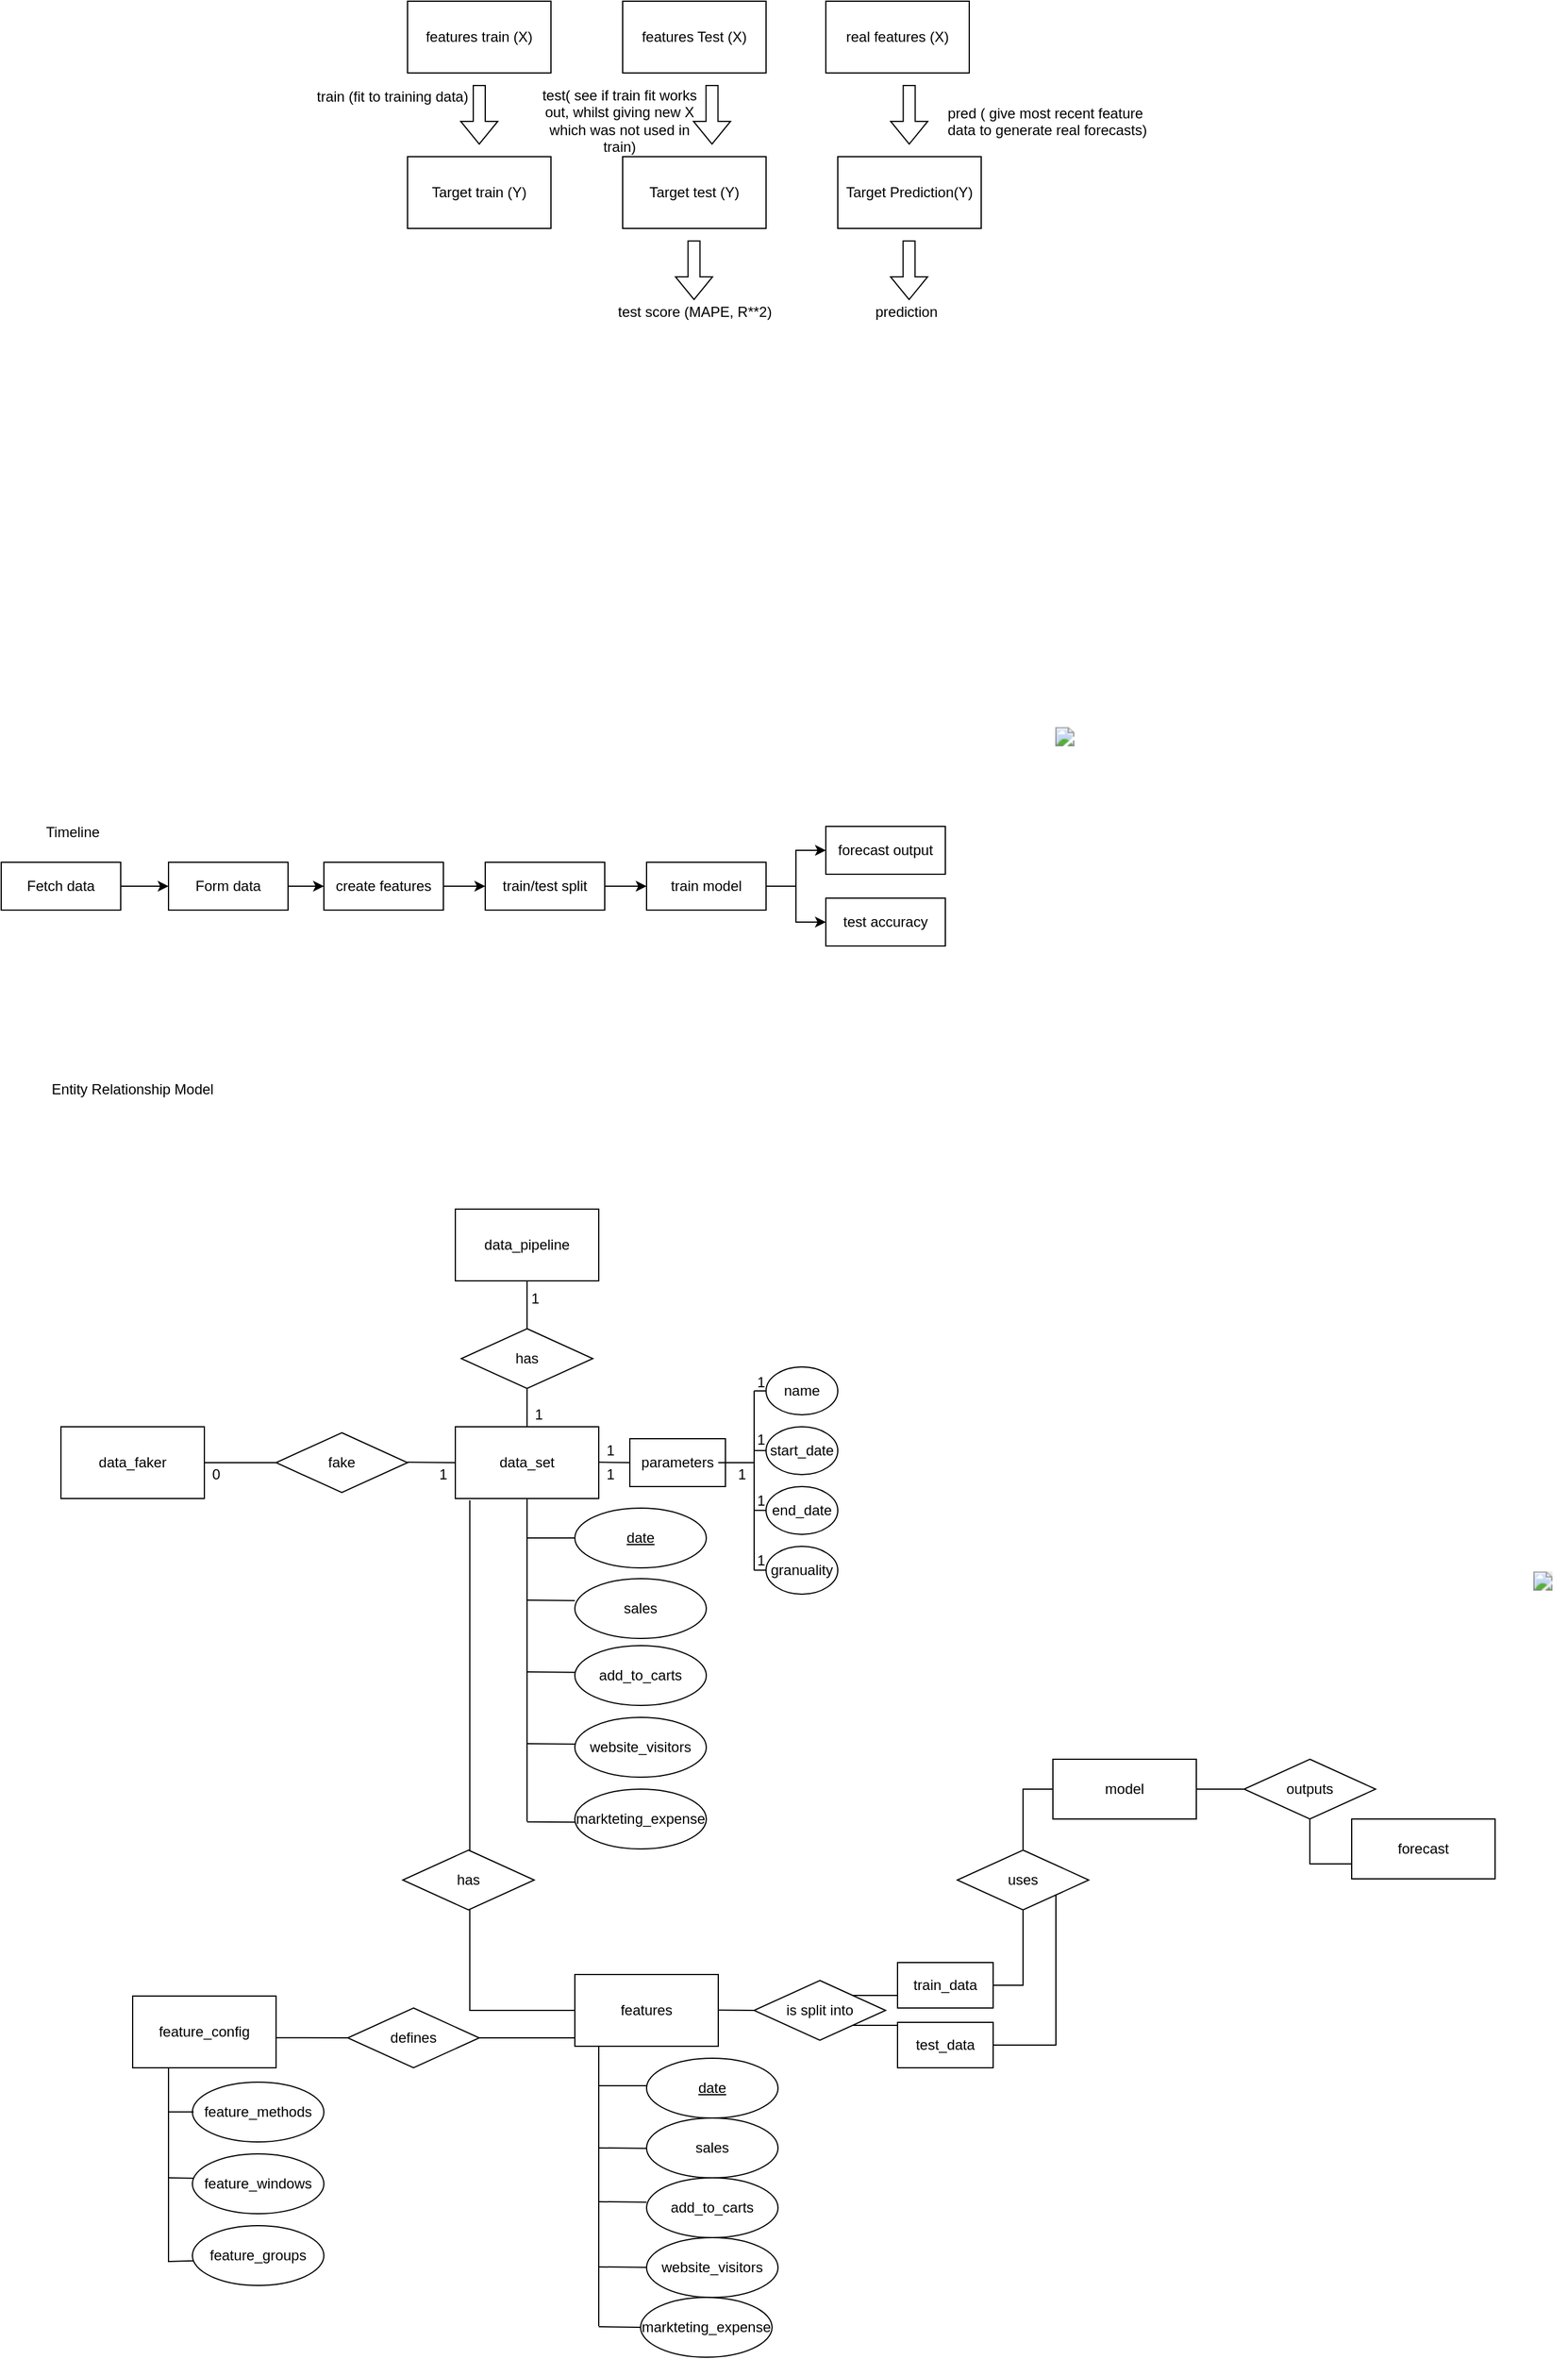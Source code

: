 <mxfile version="28.0.4">
  <diagram name="Page-1" id="VdG0ydc967w3bB8NOWR4">
    <mxGraphModel dx="983" dy="1612" grid="1" gridSize="10" guides="1" tooltips="1" connect="1" arrows="1" fold="1" page="1" pageScale="1" pageWidth="850" pageHeight="1100" math="0" shadow="0">
      <root>
        <mxCell id="0" />
        <mxCell id="1" parent="0" />
        <mxCell id="EncBWNqlH_w9nEIL0629-1" value="Entity Relationship Model" style="text;html=1;align=center;verticalAlign=middle;whiteSpace=wrap;rounded=0;" parent="1" vertex="1">
          <mxGeometry x="50" y="20" width="160" height="20" as="geometry" />
        </mxCell>
        <mxCell id="EncBWNqlH_w9nEIL0629-2" value="data_faker" style="rounded=0;whiteSpace=wrap;html=1;" parent="1" vertex="1">
          <mxGeometry x="70" y="312" width="120" height="60" as="geometry" />
        </mxCell>
        <mxCell id="EncBWNqlH_w9nEIL0629-3" value="fake" style="rhombus;whiteSpace=wrap;html=1;" parent="1" vertex="1">
          <mxGeometry x="250" y="317" width="110" height="50" as="geometry" />
        </mxCell>
        <mxCell id="EncBWNqlH_w9nEIL0629-5" value="data_set" style="rounded=0;whiteSpace=wrap;html=1;" parent="1" vertex="1">
          <mxGeometry x="400" y="312" width="120" height="60" as="geometry" />
        </mxCell>
        <mxCell id="EncBWNqlH_w9nEIL0629-6" value="name" style="ellipse;whiteSpace=wrap;html=1;" parent="1" vertex="1">
          <mxGeometry x="660" y="262" width="60" height="40" as="geometry" />
        </mxCell>
        <mxCell id="EncBWNqlH_w9nEIL0629-7" value="start_date" style="ellipse;whiteSpace=wrap;html=1;" parent="1" vertex="1">
          <mxGeometry x="660" y="312" width="60" height="40" as="geometry" />
        </mxCell>
        <mxCell id="EncBWNqlH_w9nEIL0629-8" value="end_date" style="ellipse;whiteSpace=wrap;html=1;" parent="1" vertex="1">
          <mxGeometry x="660" y="362" width="60" height="40" as="geometry" />
        </mxCell>
        <mxCell id="EncBWNqlH_w9nEIL0629-10" value="granuality" style="ellipse;whiteSpace=wrap;html=1;" parent="1" vertex="1">
          <mxGeometry x="660" y="412" width="60" height="40" as="geometry" />
        </mxCell>
        <mxCell id="EncBWNqlH_w9nEIL0629-12" value="&lt;u&gt;date&lt;/u&gt;" style="ellipse;whiteSpace=wrap;html=1;" parent="1" vertex="1">
          <mxGeometry x="500" y="380" width="110" height="50" as="geometry" />
        </mxCell>
        <mxCell id="EncBWNqlH_w9nEIL0629-13" value="sales" style="ellipse;whiteSpace=wrap;html=1;" parent="1" vertex="1">
          <mxGeometry x="500" y="439" width="110" height="50" as="geometry" />
        </mxCell>
        <mxCell id="EncBWNqlH_w9nEIL0629-14" value="add_to_carts" style="ellipse;whiteSpace=wrap;html=1;" parent="1" vertex="1">
          <mxGeometry x="500" y="495" width="110" height="50" as="geometry" />
        </mxCell>
        <mxCell id="EncBWNqlH_w9nEIL0629-15" value="website_visitors" style="ellipse;whiteSpace=wrap;html=1;" parent="1" vertex="1">
          <mxGeometry x="500" y="555" width="110" height="50" as="geometry" />
        </mxCell>
        <mxCell id="EncBWNqlH_w9nEIL0629-16" value="markteting_expense" style="ellipse;whiteSpace=wrap;html=1;" parent="1" vertex="1">
          <mxGeometry x="500" y="615" width="110" height="50" as="geometry" />
        </mxCell>
        <mxCell id="EncBWNqlH_w9nEIL0629-17" value="" style="endArrow=none;html=1;rounded=0;entryX=0;entryY=0.5;entryDx=0;entryDy=0;" parent="1" target="EncBWNqlH_w9nEIL0629-3" edge="1">
          <mxGeometry width="50" height="50" relative="1" as="geometry">
            <mxPoint x="190" y="342" as="sourcePoint" />
            <mxPoint x="240" y="292" as="targetPoint" />
          </mxGeometry>
        </mxCell>
        <mxCell id="EncBWNqlH_w9nEIL0629-19" value="" style="endArrow=none;html=1;rounded=0;" parent="1" edge="1">
          <mxGeometry width="50" height="50" relative="1" as="geometry">
            <mxPoint x="360" y="341.66" as="sourcePoint" />
            <mxPoint x="400" y="342" as="targetPoint" />
          </mxGeometry>
        </mxCell>
        <mxCell id="EncBWNqlH_w9nEIL0629-20" value="" style="endArrow=none;html=1;rounded=0;" parent="1" edge="1">
          <mxGeometry width="50" height="50" relative="1" as="geometry">
            <mxPoint x="520" y="341.66" as="sourcePoint" />
            <mxPoint x="550" y="342" as="targetPoint" />
          </mxGeometry>
        </mxCell>
        <mxCell id="EncBWNqlH_w9nEIL0629-21" value="0" style="text;html=1;align=center;verticalAlign=middle;whiteSpace=wrap;rounded=0;" parent="1" vertex="1">
          <mxGeometry x="170" y="337" width="60" height="30" as="geometry" />
        </mxCell>
        <mxCell id="EncBWNqlH_w9nEIL0629-22" value="1" style="text;html=1;align=center;verticalAlign=middle;whiteSpace=wrap;rounded=0;" parent="1" vertex="1">
          <mxGeometry x="360" y="337" width="60" height="30" as="geometry" />
        </mxCell>
        <mxCell id="EncBWNqlH_w9nEIL0629-23" value="" style="endArrow=none;html=1;rounded=0;entryX=0.5;entryY=1;entryDx=0;entryDy=0;" parent="1" target="EncBWNqlH_w9nEIL0629-5" edge="1">
          <mxGeometry width="50" height="50" relative="1" as="geometry">
            <mxPoint x="460" y="642" as="sourcePoint" />
            <mxPoint x="510" y="352" as="targetPoint" />
          </mxGeometry>
        </mxCell>
        <mxCell id="EncBWNqlH_w9nEIL0629-28" value="parameters" style="rounded=0;whiteSpace=wrap;html=1;" parent="1" vertex="1">
          <mxGeometry x="546" y="322" width="80" height="40" as="geometry" />
        </mxCell>
        <mxCell id="EncBWNqlH_w9nEIL0629-32" value="" style="endArrow=none;html=1;rounded=0;entryX=0;entryY=0.5;entryDx=0;entryDy=0;" parent="1" target="EncBWNqlH_w9nEIL0629-12" edge="1">
          <mxGeometry width="50" height="50" relative="1" as="geometry">
            <mxPoint x="460" y="405" as="sourcePoint" />
            <mxPoint x="520" y="476.66" as="targetPoint" />
          </mxGeometry>
        </mxCell>
        <mxCell id="EncBWNqlH_w9nEIL0629-33" value="" style="endArrow=none;html=1;rounded=0;entryX=0;entryY=0.5;entryDx=0;entryDy=0;" parent="1" edge="1">
          <mxGeometry width="50" height="50" relative="1" as="geometry">
            <mxPoint x="460" y="457" as="sourcePoint" />
            <mxPoint x="500" y="457.34" as="targetPoint" />
          </mxGeometry>
        </mxCell>
        <mxCell id="EncBWNqlH_w9nEIL0629-34" value="" style="endArrow=none;html=1;rounded=0;entryX=0;entryY=0.5;entryDx=0;entryDy=0;" parent="1" edge="1">
          <mxGeometry width="50" height="50" relative="1" as="geometry">
            <mxPoint x="460" y="517" as="sourcePoint" />
            <mxPoint x="500" y="517.34" as="targetPoint" />
          </mxGeometry>
        </mxCell>
        <mxCell id="EncBWNqlH_w9nEIL0629-35" value="" style="endArrow=none;html=1;rounded=0;entryX=0;entryY=0.5;entryDx=0;entryDy=0;" parent="1" edge="1">
          <mxGeometry width="50" height="50" relative="1" as="geometry">
            <mxPoint x="460" y="577" as="sourcePoint" />
            <mxPoint x="500" y="577.34" as="targetPoint" />
          </mxGeometry>
        </mxCell>
        <mxCell id="EncBWNqlH_w9nEIL0629-36" value="" style="endArrow=none;html=1;rounded=0;entryX=0;entryY=0.5;entryDx=0;entryDy=0;" parent="1" edge="1">
          <mxGeometry width="50" height="50" relative="1" as="geometry">
            <mxPoint x="460" y="642.34" as="sourcePoint" />
            <mxPoint x="500" y="642.68" as="targetPoint" />
          </mxGeometry>
        </mxCell>
        <mxCell id="EncBWNqlH_w9nEIL0629-37" value="" style="endArrow=none;html=1;rounded=0;" parent="1" edge="1">
          <mxGeometry width="50" height="50" relative="1" as="geometry">
            <mxPoint x="650" y="432" as="sourcePoint" />
            <mxPoint x="650" y="282" as="targetPoint" />
          </mxGeometry>
        </mxCell>
        <mxCell id="EncBWNqlH_w9nEIL0629-38" value="" style="endArrow=none;html=1;rounded=0;" parent="1" edge="1">
          <mxGeometry width="50" height="50" relative="1" as="geometry">
            <mxPoint x="620" y="342" as="sourcePoint" />
            <mxPoint x="650" y="342" as="targetPoint" />
          </mxGeometry>
        </mxCell>
        <mxCell id="EncBWNqlH_w9nEIL0629-39" value="" style="endArrow=none;html=1;rounded=0;entryX=0;entryY=0.5;entryDx=0;entryDy=0;" parent="1" target="EncBWNqlH_w9nEIL0629-6" edge="1">
          <mxGeometry width="50" height="50" relative="1" as="geometry">
            <mxPoint x="650" y="282" as="sourcePoint" />
            <mxPoint x="680" y="282" as="targetPoint" />
          </mxGeometry>
        </mxCell>
        <mxCell id="EncBWNqlH_w9nEIL0629-40" value="" style="endArrow=none;html=1;rounded=0;entryX=0;entryY=0.5;entryDx=0;entryDy=0;" parent="1" edge="1">
          <mxGeometry width="50" height="50" relative="1" as="geometry">
            <mxPoint x="650" y="331.89" as="sourcePoint" />
            <mxPoint x="660" y="331.89" as="targetPoint" />
            <Array as="points">
              <mxPoint x="650" y="331.89" />
            </Array>
          </mxGeometry>
        </mxCell>
        <mxCell id="EncBWNqlH_w9nEIL0629-41" value="" style="endArrow=none;html=1;rounded=0;entryX=0;entryY=0.5;entryDx=0;entryDy=0;" parent="1" edge="1">
          <mxGeometry width="50" height="50" relative="1" as="geometry">
            <mxPoint x="650" y="381.89" as="sourcePoint" />
            <mxPoint x="660" y="381.89" as="targetPoint" />
          </mxGeometry>
        </mxCell>
        <mxCell id="EncBWNqlH_w9nEIL0629-42" value="" style="endArrow=none;html=1;rounded=0;entryX=0;entryY=0.5;entryDx=0;entryDy=0;" parent="1" edge="1">
          <mxGeometry width="50" height="50" relative="1" as="geometry">
            <mxPoint x="650" y="431.89" as="sourcePoint" />
            <mxPoint x="660" y="431.89" as="targetPoint" />
          </mxGeometry>
        </mxCell>
        <mxCell id="EncBWNqlH_w9nEIL0629-45" value="1" style="text;html=1;align=center;verticalAlign=middle;whiteSpace=wrap;rounded=0;" parent="1" vertex="1">
          <mxGeometry x="500" y="337" width="60" height="30" as="geometry" />
        </mxCell>
        <mxCell id="EncBWNqlH_w9nEIL0629-46" value="1" style="text;html=1;align=center;verticalAlign=middle;whiteSpace=wrap;rounded=0;" parent="1" vertex="1">
          <mxGeometry x="500" y="317" width="60" height="30" as="geometry" />
        </mxCell>
        <mxCell id="EncBWNqlH_w9nEIL0629-47" value="1" style="text;html=1;align=center;verticalAlign=middle;whiteSpace=wrap;rounded=0;" parent="1" vertex="1">
          <mxGeometry x="610" y="337" width="60" height="30" as="geometry" />
        </mxCell>
        <mxCell id="EncBWNqlH_w9nEIL0629-48" value="1" style="text;html=1;align=center;verticalAlign=middle;whiteSpace=wrap;rounded=0;" parent="1" vertex="1">
          <mxGeometry x="626" y="260" width="60" height="30" as="geometry" />
        </mxCell>
        <mxCell id="EncBWNqlH_w9nEIL0629-49" value="1" style="text;html=1;align=center;verticalAlign=middle;whiteSpace=wrap;rounded=0;" parent="1" vertex="1">
          <mxGeometry x="626" y="308" width="60" height="30" as="geometry" />
        </mxCell>
        <mxCell id="EncBWNqlH_w9nEIL0629-50" value="1" style="text;html=1;align=center;verticalAlign=middle;whiteSpace=wrap;rounded=0;" parent="1" vertex="1">
          <mxGeometry x="626" y="359" width="60" height="30" as="geometry" />
        </mxCell>
        <mxCell id="EncBWNqlH_w9nEIL0629-51" value="1" style="text;html=1;align=center;verticalAlign=middle;whiteSpace=wrap;rounded=0;" parent="1" vertex="1">
          <mxGeometry x="626" y="409" width="60" height="30" as="geometry" />
        </mxCell>
        <mxCell id="EncBWNqlH_w9nEIL0629-62" value="Timeline" style="text;html=1;align=center;verticalAlign=middle;whiteSpace=wrap;rounded=0;" parent="1" vertex="1">
          <mxGeometry x="50" y="-200" width="60" height="30" as="geometry" />
        </mxCell>
        <mxCell id="9ufzv4OOkGtOdLYYlgAh-11" style="edgeStyle=orthogonalEdgeStyle;rounded=0;orthogonalLoop=1;jettySize=auto;html=1;exitX=1;exitY=0.5;exitDx=0;exitDy=0;entryX=0;entryY=0.5;entryDx=0;entryDy=0;" edge="1" parent="1" source="9ufzv4OOkGtOdLYYlgAh-1" target="9ufzv4OOkGtOdLYYlgAh-2">
          <mxGeometry relative="1" as="geometry" />
        </mxCell>
        <mxCell id="9ufzv4OOkGtOdLYYlgAh-1" value="Fetch data" style="rounded=0;whiteSpace=wrap;html=1;" vertex="1" parent="1">
          <mxGeometry x="20" y="-160" width="100" height="40" as="geometry" />
        </mxCell>
        <mxCell id="9ufzv4OOkGtOdLYYlgAh-12" style="edgeStyle=orthogonalEdgeStyle;rounded=0;orthogonalLoop=1;jettySize=auto;html=1;exitX=1;exitY=0.5;exitDx=0;exitDy=0;entryX=0;entryY=0.5;entryDx=0;entryDy=0;" edge="1" parent="1" source="9ufzv4OOkGtOdLYYlgAh-2" target="9ufzv4OOkGtOdLYYlgAh-4">
          <mxGeometry relative="1" as="geometry" />
        </mxCell>
        <mxCell id="9ufzv4OOkGtOdLYYlgAh-2" value="Form data" style="rounded=0;whiteSpace=wrap;html=1;" vertex="1" parent="1">
          <mxGeometry x="160" y="-160" width="100" height="40" as="geometry" />
        </mxCell>
        <mxCell id="9ufzv4OOkGtOdLYYlgAh-14" style="edgeStyle=orthogonalEdgeStyle;rounded=0;orthogonalLoop=1;jettySize=auto;html=1;exitX=1;exitY=0.5;exitDx=0;exitDy=0;entryX=0;entryY=0.5;entryDx=0;entryDy=0;" edge="1" parent="1" source="9ufzv4OOkGtOdLYYlgAh-3" target="9ufzv4OOkGtOdLYYlgAh-5">
          <mxGeometry relative="1" as="geometry" />
        </mxCell>
        <mxCell id="9ufzv4OOkGtOdLYYlgAh-3" value="train/test split" style="rounded=0;whiteSpace=wrap;html=1;" vertex="1" parent="1">
          <mxGeometry x="425" y="-160" width="100" height="40" as="geometry" />
        </mxCell>
        <mxCell id="9ufzv4OOkGtOdLYYlgAh-13" style="edgeStyle=orthogonalEdgeStyle;rounded=0;orthogonalLoop=1;jettySize=auto;html=1;exitX=1;exitY=0.5;exitDx=0;exitDy=0;entryX=0;entryY=0.5;entryDx=0;entryDy=0;" edge="1" parent="1" source="9ufzv4OOkGtOdLYYlgAh-4" target="9ufzv4OOkGtOdLYYlgAh-3">
          <mxGeometry relative="1" as="geometry" />
        </mxCell>
        <mxCell id="9ufzv4OOkGtOdLYYlgAh-4" value="create features" style="rounded=0;whiteSpace=wrap;html=1;" vertex="1" parent="1">
          <mxGeometry x="290" y="-160" width="100" height="40" as="geometry" />
        </mxCell>
        <mxCell id="9ufzv4OOkGtOdLYYlgAh-15" style="edgeStyle=orthogonalEdgeStyle;rounded=0;orthogonalLoop=1;jettySize=auto;html=1;exitX=1;exitY=0.5;exitDx=0;exitDy=0;entryX=0;entryY=0.5;entryDx=0;entryDy=0;" edge="1" parent="1" source="9ufzv4OOkGtOdLYYlgAh-5" target="9ufzv4OOkGtOdLYYlgAh-7">
          <mxGeometry relative="1" as="geometry">
            <Array as="points">
              <mxPoint x="685" y="-140" />
              <mxPoint x="685" y="-170" />
            </Array>
          </mxGeometry>
        </mxCell>
        <mxCell id="9ufzv4OOkGtOdLYYlgAh-16" style="edgeStyle=orthogonalEdgeStyle;rounded=0;orthogonalLoop=1;jettySize=auto;html=1;exitX=1;exitY=0.5;exitDx=0;exitDy=0;" edge="1" parent="1" source="9ufzv4OOkGtOdLYYlgAh-5" target="9ufzv4OOkGtOdLYYlgAh-8">
          <mxGeometry relative="1" as="geometry" />
        </mxCell>
        <mxCell id="9ufzv4OOkGtOdLYYlgAh-5" value="train model" style="rounded=0;whiteSpace=wrap;html=1;" vertex="1" parent="1">
          <mxGeometry x="560" y="-160" width="100" height="40" as="geometry" />
        </mxCell>
        <mxCell id="9ufzv4OOkGtOdLYYlgAh-7" value="forecast output" style="rounded=0;whiteSpace=wrap;html=1;" vertex="1" parent="1">
          <mxGeometry x="710" y="-190" width="100" height="40" as="geometry" />
        </mxCell>
        <mxCell id="9ufzv4OOkGtOdLYYlgAh-8" value="test accuracy" style="rounded=0;whiteSpace=wrap;html=1;" vertex="1" parent="1">
          <mxGeometry x="710" y="-130" width="100" height="40" as="geometry" />
        </mxCell>
        <mxCell id="9ufzv4OOkGtOdLYYlgAh-9" value="data_pipeline" style="rounded=0;whiteSpace=wrap;html=1;" vertex="1" parent="1">
          <mxGeometry x="400" y="130" width="120" height="60" as="geometry" />
        </mxCell>
        <mxCell id="9ufzv4OOkGtOdLYYlgAh-25" value="" style="endArrow=none;html=1;rounded=0;exitX=0.5;exitY=0;exitDx=0;exitDy=0;" edge="1" parent="1" source="EncBWNqlH_w9nEIL0629-5">
          <mxGeometry width="50" height="50" relative="1" as="geometry">
            <mxPoint x="910" y="300" as="sourcePoint" />
            <mxPoint x="460" y="190" as="targetPoint" />
          </mxGeometry>
        </mxCell>
        <mxCell id="9ufzv4OOkGtOdLYYlgAh-27" value="feature_config" style="rounded=0;whiteSpace=wrap;html=1;" vertex="1" parent="1">
          <mxGeometry x="130" y="788" width="120" height="60" as="geometry" />
        </mxCell>
        <mxCell id="9ufzv4OOkGtOdLYYlgAh-42" style="edgeStyle=orthogonalEdgeStyle;rounded=0;orthogonalLoop=1;jettySize=auto;html=1;exitX=0;exitY=0.5;exitDx=0;exitDy=0;endArrow=none;endFill=0;entryX=0.101;entryY=1.025;entryDx=0;entryDy=0;entryPerimeter=0;" edge="1" parent="1" source="9ufzv4OOkGtOdLYYlgAh-36" target="EncBWNqlH_w9nEIL0629-5">
          <mxGeometry relative="1" as="geometry">
            <mxPoint x="460" y="800.2" as="targetPoint" />
            <mxPoint x="380" y="825" as="sourcePoint" />
          </mxGeometry>
        </mxCell>
        <mxCell id="9ufzv4OOkGtOdLYYlgAh-36" value="features" style="rounded=0;whiteSpace=wrap;html=1;" vertex="1" parent="1">
          <mxGeometry x="500" y="770" width="120" height="60" as="geometry" />
        </mxCell>
        <mxCell id="9ufzv4OOkGtOdLYYlgAh-37" value="train_data" style="rounded=0;whiteSpace=wrap;html=1;" vertex="1" parent="1">
          <mxGeometry x="770" y="760" width="80" height="38" as="geometry" />
        </mxCell>
        <mxCell id="9ufzv4OOkGtOdLYYlgAh-38" value="test_data" style="rounded=0;whiteSpace=wrap;html=1;" vertex="1" parent="1">
          <mxGeometry x="770" y="810" width="80" height="38" as="geometry" />
        </mxCell>
        <mxCell id="9ufzv4OOkGtOdLYYlgAh-81" style="edgeStyle=orthogonalEdgeStyle;rounded=0;orthogonalLoop=1;jettySize=auto;html=1;exitX=0;exitY=0.5;exitDx=0;exitDy=0;entryX=0.5;entryY=0;entryDx=0;entryDy=0;endArrow=none;endFill=0;" edge="1" parent="1" source="9ufzv4OOkGtOdLYYlgAh-39" target="9ufzv4OOkGtOdLYYlgAh-79">
          <mxGeometry relative="1" as="geometry" />
        </mxCell>
        <mxCell id="9ufzv4OOkGtOdLYYlgAh-84" style="edgeStyle=orthogonalEdgeStyle;rounded=0;orthogonalLoop=1;jettySize=auto;html=1;exitX=1;exitY=0.5;exitDx=0;exitDy=0;entryX=0;entryY=0.5;entryDx=0;entryDy=0;endArrow=none;endFill=0;" edge="1" parent="1" source="9ufzv4OOkGtOdLYYlgAh-39" target="9ufzv4OOkGtOdLYYlgAh-78">
          <mxGeometry relative="1" as="geometry" />
        </mxCell>
        <mxCell id="9ufzv4OOkGtOdLYYlgAh-39" value="model" style="rounded=0;whiteSpace=wrap;html=1;" vertex="1" parent="1">
          <mxGeometry x="900" y="590" width="120" height="50" as="geometry" />
        </mxCell>
        <mxCell id="9ufzv4OOkGtOdLYYlgAh-46" value="has" style="rhombus;whiteSpace=wrap;html=1;" vertex="1" parent="1">
          <mxGeometry x="405" y="230" width="110" height="50" as="geometry" />
        </mxCell>
        <mxCell id="9ufzv4OOkGtOdLYYlgAh-47" value="1" style="text;html=1;align=center;verticalAlign=middle;whiteSpace=wrap;rounded=0;" vertex="1" parent="1">
          <mxGeometry x="437" y="190" width="60" height="30" as="geometry" />
        </mxCell>
        <mxCell id="9ufzv4OOkGtOdLYYlgAh-48" value="1" style="text;html=1;align=center;verticalAlign=middle;whiteSpace=wrap;rounded=0;" vertex="1" parent="1">
          <mxGeometry x="440" y="287" width="60" height="30" as="geometry" />
        </mxCell>
        <mxCell id="9ufzv4OOkGtOdLYYlgAh-86" style="edgeStyle=orthogonalEdgeStyle;rounded=0;orthogonalLoop=1;jettySize=auto;html=1;exitX=1;exitY=0;exitDx=0;exitDy=0;entryX=0;entryY=0.75;entryDx=0;entryDy=0;endArrow=none;endFill=0;" edge="1" parent="1" source="9ufzv4OOkGtOdLYYlgAh-49" target="9ufzv4OOkGtOdLYYlgAh-37">
          <mxGeometry relative="1" as="geometry" />
        </mxCell>
        <mxCell id="9ufzv4OOkGtOdLYYlgAh-88" style="edgeStyle=orthogonalEdgeStyle;rounded=0;orthogonalLoop=1;jettySize=auto;html=1;exitX=1;exitY=1;exitDx=0;exitDy=0;entryX=0;entryY=0.25;entryDx=0;entryDy=0;endArrow=none;endFill=0;" edge="1" parent="1" source="9ufzv4OOkGtOdLYYlgAh-49" target="9ufzv4OOkGtOdLYYlgAh-38">
          <mxGeometry relative="1" as="geometry" />
        </mxCell>
        <mxCell id="9ufzv4OOkGtOdLYYlgAh-49" value="is split into" style="rhombus;whiteSpace=wrap;html=1;" vertex="1" parent="1">
          <mxGeometry x="650" y="775" width="110" height="50" as="geometry" />
        </mxCell>
        <mxCell id="9ufzv4OOkGtOdLYYlgAh-51" value="has" style="rhombus;whiteSpace=wrap;html=1;" vertex="1" parent="1">
          <mxGeometry x="356" y="666" width="110" height="50" as="geometry" />
        </mxCell>
        <mxCell id="9ufzv4OOkGtOdLYYlgAh-52" value="&lt;u&gt;date&lt;/u&gt;" style="ellipse;whiteSpace=wrap;html=1;" vertex="1" parent="1">
          <mxGeometry x="560" y="840" width="110" height="50" as="geometry" />
        </mxCell>
        <mxCell id="9ufzv4OOkGtOdLYYlgAh-53" value="sales" style="ellipse;whiteSpace=wrap;html=1;" vertex="1" parent="1">
          <mxGeometry x="560" y="890" width="110" height="50" as="geometry" />
        </mxCell>
        <mxCell id="9ufzv4OOkGtOdLYYlgAh-54" value="add_to_carts" style="ellipse;whiteSpace=wrap;html=1;" vertex="1" parent="1">
          <mxGeometry x="560" y="940" width="110" height="50" as="geometry" />
        </mxCell>
        <mxCell id="9ufzv4OOkGtOdLYYlgAh-55" value="website_visitors" style="ellipse;whiteSpace=wrap;html=1;" vertex="1" parent="1">
          <mxGeometry x="560" y="990" width="110" height="50" as="geometry" />
        </mxCell>
        <mxCell id="9ufzv4OOkGtOdLYYlgAh-56" value="markteting_expense" style="ellipse;whiteSpace=wrap;html=1;" vertex="1" parent="1">
          <mxGeometry x="555" y="1040" width="110" height="50" as="geometry" />
        </mxCell>
        <mxCell id="9ufzv4OOkGtOdLYYlgAh-57" value="defines" style="rhombus;whiteSpace=wrap;html=1;" vertex="1" parent="1">
          <mxGeometry x="310" y="798" width="110" height="50" as="geometry" />
        </mxCell>
        <mxCell id="9ufzv4OOkGtOdLYYlgAh-60" value="" style="endArrow=none;html=1;rounded=0;exitX=1;exitY=0.5;exitDx=0;exitDy=0;" edge="1" parent="1" source="9ufzv4OOkGtOdLYYlgAh-57">
          <mxGeometry width="50" height="50" relative="1" as="geometry">
            <mxPoint x="400" y="900" as="sourcePoint" />
            <mxPoint x="500" y="823" as="targetPoint" />
          </mxGeometry>
        </mxCell>
        <mxCell id="9ufzv4OOkGtOdLYYlgAh-61" value="" style="endArrow=none;html=1;rounded=0;exitX=1;exitY=0.5;exitDx=0;exitDy=0;entryX=0;entryY=0.5;entryDx=0;entryDy=0;" edge="1" parent="1" target="9ufzv4OOkGtOdLYYlgAh-57">
          <mxGeometry width="50" height="50" relative="1" as="geometry">
            <mxPoint x="250" y="822.84" as="sourcePoint" />
            <mxPoint x="330" y="822.84" as="targetPoint" />
          </mxGeometry>
        </mxCell>
        <mxCell id="9ufzv4OOkGtOdLYYlgAh-65" value="" style="endArrow=none;html=1;rounded=0;exitX=1;exitY=0.5;exitDx=0;exitDy=0;" edge="1" parent="1">
          <mxGeometry width="50" height="50" relative="1" as="geometry">
            <mxPoint x="620" y="799.76" as="sourcePoint" />
            <mxPoint x="650" y="800" as="targetPoint" />
          </mxGeometry>
        </mxCell>
        <mxCell id="9ufzv4OOkGtOdLYYlgAh-66" value="" style="endArrow=none;html=1;rounded=0;entryX=0.5;entryY=1;entryDx=0;entryDy=0;" edge="1" parent="1">
          <mxGeometry width="50" height="50" relative="1" as="geometry">
            <mxPoint x="520" y="1064" as="sourcePoint" />
            <mxPoint x="520" y="830" as="targetPoint" />
          </mxGeometry>
        </mxCell>
        <mxCell id="9ufzv4OOkGtOdLYYlgAh-67" value="" style="endArrow=none;html=1;rounded=0;entryX=0;entryY=0.5;entryDx=0;entryDy=0;" edge="1" parent="1">
          <mxGeometry width="50" height="50" relative="1" as="geometry">
            <mxPoint x="520" y="863" as="sourcePoint" />
            <mxPoint x="560" y="863" as="targetPoint" />
          </mxGeometry>
        </mxCell>
        <mxCell id="9ufzv4OOkGtOdLYYlgAh-68" value="" style="endArrow=none;html=1;rounded=0;entryX=0;entryY=0.5;entryDx=0;entryDy=0;" edge="1" parent="1">
          <mxGeometry width="50" height="50" relative="1" as="geometry">
            <mxPoint x="520" y="915" as="sourcePoint" />
            <mxPoint x="560" y="915.34" as="targetPoint" />
          </mxGeometry>
        </mxCell>
        <mxCell id="9ufzv4OOkGtOdLYYlgAh-69" value="" style="endArrow=none;html=1;rounded=0;entryX=0;entryY=0.5;entryDx=0;entryDy=0;" edge="1" parent="1">
          <mxGeometry width="50" height="50" relative="1" as="geometry">
            <mxPoint x="520" y="960" as="sourcePoint" />
            <mxPoint x="560" y="960.34" as="targetPoint" />
          </mxGeometry>
        </mxCell>
        <mxCell id="9ufzv4OOkGtOdLYYlgAh-70" value="" style="endArrow=none;html=1;rounded=0;entryX=0;entryY=0.5;entryDx=0;entryDy=0;" edge="1" parent="1">
          <mxGeometry width="50" height="50" relative="1" as="geometry">
            <mxPoint x="520" y="1014.5" as="sourcePoint" />
            <mxPoint x="560" y="1014.84" as="targetPoint" />
          </mxGeometry>
        </mxCell>
        <mxCell id="9ufzv4OOkGtOdLYYlgAh-71" value="" style="endArrow=none;html=1;rounded=0;entryX=0;entryY=0.5;entryDx=0;entryDy=0;" edge="1" parent="1" target="9ufzv4OOkGtOdLYYlgAh-56">
          <mxGeometry width="50" height="50" relative="1" as="geometry">
            <mxPoint x="520" y="1064.5" as="sourcePoint" />
            <mxPoint x="560" y="1064.84" as="targetPoint" />
          </mxGeometry>
        </mxCell>
        <mxCell id="9ufzv4OOkGtOdLYYlgAh-72" value="&lt;span&gt;feature_methods&lt;/span&gt;" style="ellipse;whiteSpace=wrap;html=1;fontStyle=0" vertex="1" parent="1">
          <mxGeometry x="180" y="860" width="110" height="50" as="geometry" />
        </mxCell>
        <mxCell id="9ufzv4OOkGtOdLYYlgAh-73" value="&lt;span&gt;feature_groups&lt;/span&gt;" style="ellipse;whiteSpace=wrap;html=1;fontStyle=0" vertex="1" parent="1">
          <mxGeometry x="180" y="980" width="110" height="50" as="geometry" />
        </mxCell>
        <mxCell id="9ufzv4OOkGtOdLYYlgAh-74" value="&lt;span&gt;feature_windows&lt;/span&gt;" style="ellipse;whiteSpace=wrap;html=1;fontStyle=0" vertex="1" parent="1">
          <mxGeometry x="180" y="920" width="110" height="50" as="geometry" />
        </mxCell>
        <mxCell id="9ufzv4OOkGtOdLYYlgAh-75" value="" style="endArrow=none;html=1;rounded=0;exitX=0.006;exitY=0.587;exitDx=0;exitDy=0;entryX=0.25;entryY=1;entryDx=0;entryDy=0;exitPerimeter=0;" edge="1" parent="1" source="9ufzv4OOkGtOdLYYlgAh-73" target="9ufzv4OOkGtOdLYYlgAh-27">
          <mxGeometry width="50" height="50" relative="1" as="geometry">
            <mxPoint x="380" y="880" as="sourcePoint" />
            <mxPoint x="430" y="830" as="targetPoint" />
            <Array as="points">
              <mxPoint x="160" y="1010" />
            </Array>
          </mxGeometry>
        </mxCell>
        <mxCell id="9ufzv4OOkGtOdLYYlgAh-76" value="" style="endArrow=none;html=1;rounded=0;entryX=0.009;entryY=0.407;entryDx=0;entryDy=0;entryPerimeter=0;" edge="1" parent="1" target="9ufzv4OOkGtOdLYYlgAh-74">
          <mxGeometry width="50" height="50" relative="1" as="geometry">
            <mxPoint x="160" y="940" as="sourcePoint" />
            <mxPoint x="280" y="950" as="targetPoint" />
          </mxGeometry>
        </mxCell>
        <mxCell id="9ufzv4OOkGtOdLYYlgAh-77" value="" style="endArrow=none;html=1;rounded=0;entryX=0.009;entryY=0.407;entryDx=0;entryDy=0;entryPerimeter=0;" edge="1" parent="1">
          <mxGeometry width="50" height="50" relative="1" as="geometry">
            <mxPoint x="160" y="884.83" as="sourcePoint" />
            <mxPoint x="181" y="884.83" as="targetPoint" />
          </mxGeometry>
        </mxCell>
        <mxCell id="9ufzv4OOkGtOdLYYlgAh-89" style="edgeStyle=orthogonalEdgeStyle;rounded=0;orthogonalLoop=1;jettySize=auto;html=1;exitX=0.5;exitY=1;exitDx=0;exitDy=0;entryX=0;entryY=0.75;entryDx=0;entryDy=0;endArrow=none;endFill=0;" edge="1" parent="1" source="9ufzv4OOkGtOdLYYlgAh-78" target="9ufzv4OOkGtOdLYYlgAh-85">
          <mxGeometry relative="1" as="geometry" />
        </mxCell>
        <mxCell id="9ufzv4OOkGtOdLYYlgAh-78" value="outputs" style="rhombus;whiteSpace=wrap;html=1;" vertex="1" parent="1">
          <mxGeometry x="1060" y="590" width="110" height="50" as="geometry" />
        </mxCell>
        <mxCell id="9ufzv4OOkGtOdLYYlgAh-82" style="edgeStyle=orthogonalEdgeStyle;rounded=0;orthogonalLoop=1;jettySize=auto;html=1;exitX=0.5;exitY=1;exitDx=0;exitDy=0;entryX=1;entryY=0.5;entryDx=0;entryDy=0;endArrow=none;endFill=0;" edge="1" parent="1" source="9ufzv4OOkGtOdLYYlgAh-79" target="9ufzv4OOkGtOdLYYlgAh-37">
          <mxGeometry relative="1" as="geometry" />
        </mxCell>
        <mxCell id="9ufzv4OOkGtOdLYYlgAh-83" style="edgeStyle=orthogonalEdgeStyle;rounded=0;orthogonalLoop=1;jettySize=auto;html=1;exitX=1;exitY=1;exitDx=0;exitDy=0;entryX=1;entryY=0.5;entryDx=0;entryDy=0;endArrow=none;endFill=0;" edge="1" parent="1" source="9ufzv4OOkGtOdLYYlgAh-79" target="9ufzv4OOkGtOdLYYlgAh-38">
          <mxGeometry relative="1" as="geometry" />
        </mxCell>
        <mxCell id="9ufzv4OOkGtOdLYYlgAh-79" value="uses" style="rhombus;whiteSpace=wrap;html=1;" vertex="1" parent="1">
          <mxGeometry x="820" y="666" width="110" height="50" as="geometry" />
        </mxCell>
        <mxCell id="9ufzv4OOkGtOdLYYlgAh-85" value="forecast" style="rounded=0;whiteSpace=wrap;html=1;" vertex="1" parent="1">
          <mxGeometry x="1150" y="640" width="120" height="50" as="geometry" />
        </mxCell>
        <UserObject label="&lt;img src=&quot;https://img.plantuml.biz/plantuml/png/TP9DQiD038Nt1jz1P9KkJEWsYn9Jnv3I_D2uku1HR3aCJCPXPfBINUxGE_HWEKabEtyET66CtzDyafvdv3nQlz_gCF3AQuBPV9bzn70w_i3Ob96l8p8bLBh-2eCmmCBN5ZuTsJ3OyK5Lg1qQ3w_lawxGIz0ZJCo6dEy1EaYue6HjZOu0e9TPh2fLh4o2Idyt9Ldom4W9_TuI3x9f2jBnGy6qBab3sapLCgPfjyqPiJ8PhZMrbAnRqa1M9cPknQGM4tSxnOk7_PPa3zJXfBMb0fsNc2GWY5ua5XY2gPst21ioPD7pAP75JlWrlEhzq_7tAGn453DBn5I6KVyp-L7c1ap7ScQzLxhCgtRptClYOI3M3Mi9ovkMPjrM5zmq5RtfqUV9vFDMtY8ksZGMpU61O2jvta_CuR6tu8i5WyFpO6UfL0Kt4bty9akkq3MMkUOadC_FaDOwywzDh-ebyxlf1HgnrJGVmjjoFeFg-cj6V9cRonu6Vm00&quot;&gt;" id="9ufzv4OOkGtOdLYYlgAh-91">
          <mxCell style="text;whiteSpace=wrap;html=1;" vertex="1" parent="1">
            <mxGeometry x="900" y="-280" width="30" height="40" as="geometry" />
          </mxCell>
        </UserObject>
        <UserObject label="&#xa;&lt;img style=&quot;forced-color-adjust: none; color: rgb(0, 0, 0); font-family: Helvetica; font-size: 12px; font-style: normal; font-variant-ligatures: normal; font-variant-caps: normal; font-weight: 400; letter-spacing: normal; orphans: 2; text-align: left; text-indent: 0px; text-transform: none; widows: 2; word-spacing: 0px; -webkit-text-stroke-width: 0px; white-space: normal; background-color: rgb(236, 236, 236); text-decoration-thickness: initial; text-decoration-style: initial; text-decoration-color: initial;&quot; src=&quot;https://img.plantuml.biz/plantuml/png/fLVDRXit4BuBq3iGkNYDsa5xDLeZRW83lhH5am2-4IDoTfSLbzoGNCbA4Q0FqRVe8_IMH-cJTBZ_Awtas5uOqch86SvyyyqC_SO7SA4gDFlbr_SVVh_XjvNM_Aq6x_bx0sjy2nwNYpFstzz_FU-FCHzsMfcCFT_6Sg4n3InOvbIM1oQLGn6KDSj5hYGoePpGvAPVArE2WuA96C5D24wjge1tmfhtwZEoxyTxo2aCknAPTI6tcJMWnyi-1sctqV4Kj9zObvX2fSC7V0WtMcMcG1EOe0zqoyNJq6Ai1B663AzOzS1zZbe_1QZbebLdhphrL-pFvO8r2D2dQduozfsmHG56UdP508hGIbrbalFsFKE33W8cu3BV2OC3PIQIqc4qCCY-nAYx8ntwmA4SpeMof2DlmOURt-vQMM4bQkxHRPH0MaqjPPHsTABfIHoDBAqo8N7ugVCYHz0XJpe7lhm0UK6dqnaP4UAPu8yiJF2N480JXmYJ7WzlAoUGbn1oHg7xu3ga2L0CFC1AusJ18KZkODidQWDQaMdaNkHOG2_VEaL2WZP0SfWPlpCXnw04RnDjNU-KuH9sdjNF5IEekwE9CRQWjA2So3s2ZnMZmexaAslr7eVukbG-EMVzSyOyUaz5woy8-GpvHk6MtWKreFXbpGPTk-vmWwRgMA3C7rJkl4HO-pvK3njC8eQ7SQO8eQ9yaCbKPNs86Z9EzKn5tSUfbGy_Kb3NNRHMnrOrR3lS8a0J6y7nbEpvsiee-jGHM3iez2EkDLH1DohEsjUhFUUx4fAIn-CIcPwFHAsx--BEnP7OvoeDN1E24NaFAKOWcyKp9d8gyTZfg7-Kb8IHBIpi9X5MNp1VWXcbauryxQ8PwKbqQWD1KP9gRUj8yjCFvwVqfAgFuX3PeFdgWXdS4X3w_CHv4tYRjfA286hlUcnpQlAkxjo-DJJgVxOCbG5EauAw_1xvczPtVy5s7Ov8bLV53ddFwOqMubVVAIk34tvoehQAtimKuqEsuesxMqSTSg329T79qoGXJsXFV7_zSoFfEAR2nAUk7TyFoOOo-bMX7madzHBBmO8ymbBf8biAQzIuHJXCqQ6XraMNXh0tHgWFYJMl5HDHETeN-8YL6btWAkMKDObo1exz0T2VMcF49i_L8NWTD9sLt3hrsPgzV7RZnD3Wvat7engvOEtkFiaFfOw9trzwuPIfPu5TnLxcdpbcnYOcSwOoAbKestd0K-Bw0A5C2OLIldv7shTnPToiubWPqw8MzfCYeNRUqzlIp7AVAWoFDBTwW7sZ3tM9yH3l3BwaQP8qOos-ZiujWEhpOOOs3GcwCfkIXYlPqkNZnxjt7GNggTiJQJHZ2u_ZraRbqT6cWFBOag3H70Xt24rVeHz13G2tWEJWyxs1dgbOqRnvSRkNN6CSQeYNOUhnvHE95Q-7mtDvUJsvi0mXLpIwvtRFtIYExpuOVYTjJtlvr9F-ZZdOtkyVeztBnLnKKMksR4YllaTvTar3Vox4RrITY_UKQhpcdTQSgx2eMJehAz4UEmVSAUNXs6EQXxEgWRSktjEgUmKw51wDeqPpplWfpQ__n2jAB1z9hVthluJMJEvFMOYJhyNvYEQnW1i-JSVZum0t--i9MP_wXcvdz2_tSl4_&quot;&gt;&#xa;&#xa;" link="&#xa;&lt;img style=&quot;forced-color-adjust: none; color: rgb(0, 0, 0); font-family: Helvetica; font-size: 12px; font-style: normal; font-variant-ligatures: normal; font-variant-caps: normal; font-weight: 400; letter-spacing: normal; orphans: 2; text-align: left; text-indent: 0px; text-transform: none; widows: 2; word-spacing: 0px; -webkit-text-stroke-width: 0px; white-space: normal; background-color: rgb(236, 236, 236); text-decoration-thickness: initial; text-decoration-style: initial; text-decoration-color: initial;&quot; src=&quot;https://img.plantuml.biz/plantuml/png/fLVDRXit4BuBq3iGkNYDsa5xDLeZRW83lhH5am2-4IDoTfSLbzoGNCbA4Q0FqRVe8_IMH-cJTBZ_Awtas5uOqch86SvyyyqC_SO7SA4gDFlbr_SVVh_XjvNM_Aq6x_bx0sjy2nwNYpFstzz_FU-FCHzsMfcCFT_6Sg4n3InOvbIM1oQLGn6KDSj5hYGoePpGvAPVArE2WuA96C5D24wjge1tmfhtwZEoxyTxo2aCknAPTI6tcJMWnyi-1sctqV4Kj9zObvX2fSC7V0WtMcMcG1EOe0zqoyNJq6Ai1B663AzOzS1zZbe_1QZbebLdhphrL-pFvO8r2D2dQduozfsmHG56UdP508hGIbrbalFsFKE33W8cu3BV2OC3PIQIqc4qCCY-nAYx8ntwmA4SpeMof2DlmOURt-vQMM4bQkxHRPH0MaqjPPHsTABfIHoDBAqo8N7ugVCYHz0XJpe7lhm0UK6dqnaP4UAPu8yiJF2N480JXmYJ7WzlAoUGbn1oHg7xu3ga2L0CFC1AusJ18KZkODidQWDQaMdaNkHOG2_VEaL2WZP0SfWPlpCXnw04RnDjNU-KuH9sdjNF5IEekwE9CRQWjA2So3s2ZnMZmexaAslr7eVukbG-EMVzSyOyUaz5woy8-GpvHk6MtWKreFXbpGPTk-vmWwRgMA3C7rJkl4HO-pvK3njC8eQ7SQO8eQ9yaCbKPNs86Z9EzKn5tSUfbGy_Kb3NNRHMnrOrR3lS8a0J6y7nbEpvsiee-jGHM3iez2EkDLH1DohEsjUhFUUx4fAIn-CIcPwFHAsx--BEnP7OvoeDN1E24NaFAKOWcyKp9d8gyTZfg7-Kb8IHBIpi9X5MNp1VWXcbauryxQ8PwKbqQWD1KP9gRUj8yjCFvwVqfAgFuX3PeFdgWXdS4X3w_CHv4tYRjfA286hlUcnpQlAkxjo-DJJgVxOCbG5EauAw_1xvczPtVy5s7Ov8bLV53ddFwOqMubVVAIk34tvoehQAtimKuqEsuesxMqSTSg329T79qoGXJsXFV7_zSoFfEAR2nAUk7TyFoOOo-bMX7madzHBBmO8ymbBf8biAQzIuHJXCqQ6XraMNXh0tHgWFYJMl5HDHETeN-8YL6btWAkMKDObo1exz0T2VMcF49i_L8NWTD9sLt3hrsPgzV7RZnD3Wvat7engvOEtkFiaFfOw9trzwuPIfPu5TnLxcdpbcnYOcSwOoAbKestd0K-Bw0A5C2OLIldv7shTnPToiubWPqw8MzfCYeNRUqzlIp7AVAWoFDBTwW7sZ3tM9yH3l3BwaQP8qOos-ZiujWEhpOOOs3GcwCfkIXYlPqkNZnxjt7GNggTiJQJHZ2u_ZraRbqT6cWFBOag3H70Xt24rVeHz13G2tWEJWyxs1dgbOqRnvSRkNN6CSQeYNOUhnvHE95Q-7mtDvUJsvi0mXLpIwvtRFtIYExpuOVYTjJtlvr9F-ZZdOtkyVeztBnLnKKMksR4YllaTvTar3Vox4RrITY_UKQhpcdTQSgx2eMJehAz4UEmVSAUNXs6EQXxEgWRSktjEgUmKw51wDeqPpplWfpQ__n2jAB1z9hVthluJMJEvFMOYJhyNvYEQnW1i-JSVZum0t--i9MP_wXcvdz2_tSl4_&quot;&gt;&#xa;&#xa;" id="9ufzv4OOkGtOdLYYlgAh-93">
          <mxCell style="text;whiteSpace=wrap;html=1;" vertex="1" parent="1">
            <mxGeometry x="1300" y="412" width="30" height="40" as="geometry" />
          </mxCell>
        </UserObject>
        <mxCell id="9ufzv4OOkGtOdLYYlgAh-95" value="features train (X)" style="rounded=0;whiteSpace=wrap;html=1;" vertex="1" parent="1">
          <mxGeometry x="360" y="-880" width="120" height="60" as="geometry" />
        </mxCell>
        <mxCell id="9ufzv4OOkGtOdLYYlgAh-96" value="features Test (X)" style="rounded=0;whiteSpace=wrap;html=1;" vertex="1" parent="1">
          <mxGeometry x="540" y="-880" width="120" height="60" as="geometry" />
        </mxCell>
        <mxCell id="9ufzv4OOkGtOdLYYlgAh-97" value="real features (X)" style="rounded=0;whiteSpace=wrap;html=1;" vertex="1" parent="1">
          <mxGeometry x="710" y="-880" width="120" height="60" as="geometry" />
        </mxCell>
        <mxCell id="9ufzv4OOkGtOdLYYlgAh-98" value="Target train (Y)" style="rounded=0;whiteSpace=wrap;html=1;" vertex="1" parent="1">
          <mxGeometry x="360" y="-750" width="120" height="60" as="geometry" />
        </mxCell>
        <mxCell id="9ufzv4OOkGtOdLYYlgAh-99" value="" style="shape=flexArrow;endArrow=classic;html=1;rounded=0;" edge="1" parent="1">
          <mxGeometry width="50" height="50" relative="1" as="geometry">
            <mxPoint x="420" y="-810" as="sourcePoint" />
            <mxPoint x="420" y="-760" as="targetPoint" />
          </mxGeometry>
        </mxCell>
        <mxCell id="9ufzv4OOkGtOdLYYlgAh-100" value="Target test (Y)" style="rounded=0;whiteSpace=wrap;html=1;" vertex="1" parent="1">
          <mxGeometry x="540" y="-750" width="120" height="60" as="geometry" />
        </mxCell>
        <mxCell id="9ufzv4OOkGtOdLYYlgAh-101" value="Target Prediction(Y)" style="rounded=0;whiteSpace=wrap;html=1;" vertex="1" parent="1">
          <mxGeometry x="720" y="-750" width="120" height="60" as="geometry" />
        </mxCell>
        <mxCell id="9ufzv4OOkGtOdLYYlgAh-102" value="" style="shape=flexArrow;endArrow=classic;html=1;rounded=0;" edge="1" parent="1">
          <mxGeometry width="50" height="50" relative="1" as="geometry">
            <mxPoint x="614.76" y="-810" as="sourcePoint" />
            <mxPoint x="614.76" y="-760" as="targetPoint" />
          </mxGeometry>
        </mxCell>
        <mxCell id="9ufzv4OOkGtOdLYYlgAh-103" value="" style="shape=flexArrow;endArrow=classic;html=1;rounded=0;" edge="1" parent="1">
          <mxGeometry width="50" height="50" relative="1" as="geometry">
            <mxPoint x="779.76" y="-810" as="sourcePoint" />
            <mxPoint x="779.76" y="-760" as="targetPoint" />
          </mxGeometry>
        </mxCell>
        <mxCell id="9ufzv4OOkGtOdLYYlgAh-104" value="train (fit to training data)" style="text;html=1;align=center;verticalAlign=middle;whiteSpace=wrap;rounded=0;" vertex="1" parent="1">
          <mxGeometry x="275" y="-810" width="145" height="20" as="geometry" />
        </mxCell>
        <mxCell id="9ufzv4OOkGtOdLYYlgAh-105" value="test( see if train fit works out, whilst giving new X which was not used in train)" style="text;html=1;align=center;verticalAlign=middle;whiteSpace=wrap;rounded=0;" vertex="1" parent="1">
          <mxGeometry x="465" y="-790" width="145" height="20" as="geometry" />
        </mxCell>
        <mxCell id="9ufzv4OOkGtOdLYYlgAh-106" value="" style="shape=flexArrow;endArrow=classic;html=1;rounded=0;" edge="1" parent="1">
          <mxGeometry width="50" height="50" relative="1" as="geometry">
            <mxPoint x="599.71" y="-680" as="sourcePoint" />
            <mxPoint x="599.71" y="-630" as="targetPoint" />
          </mxGeometry>
        </mxCell>
        <mxCell id="9ufzv4OOkGtOdLYYlgAh-107" value="test score (MAPE, R**2)" style="text;html=1;align=center;verticalAlign=middle;whiteSpace=wrap;rounded=0;" vertex="1" parent="1">
          <mxGeometry x="527.5" y="-630" width="145" height="20" as="geometry" />
        </mxCell>
        <mxCell id="9ufzv4OOkGtOdLYYlgAh-108" value="prediction" style="text;html=1;align=center;verticalAlign=middle;whiteSpace=wrap;rounded=0;" vertex="1" parent="1">
          <mxGeometry x="705" y="-630" width="145" height="20" as="geometry" />
        </mxCell>
        <mxCell id="9ufzv4OOkGtOdLYYlgAh-109" value="pred ( give most recent feature data to generate real forecasts)" style="text;whiteSpace=wrap;html=1;" vertex="1" parent="1">
          <mxGeometry x="810" y="-800" width="180" height="40" as="geometry" />
        </mxCell>
        <mxCell id="9ufzv4OOkGtOdLYYlgAh-110" value="" style="shape=flexArrow;endArrow=classic;html=1;rounded=0;" edge="1" parent="1">
          <mxGeometry width="50" height="50" relative="1" as="geometry">
            <mxPoint x="779.66" y="-680" as="sourcePoint" />
            <mxPoint x="779.66" y="-630" as="targetPoint" />
          </mxGeometry>
        </mxCell>
      </root>
    </mxGraphModel>
  </diagram>
</mxfile>
